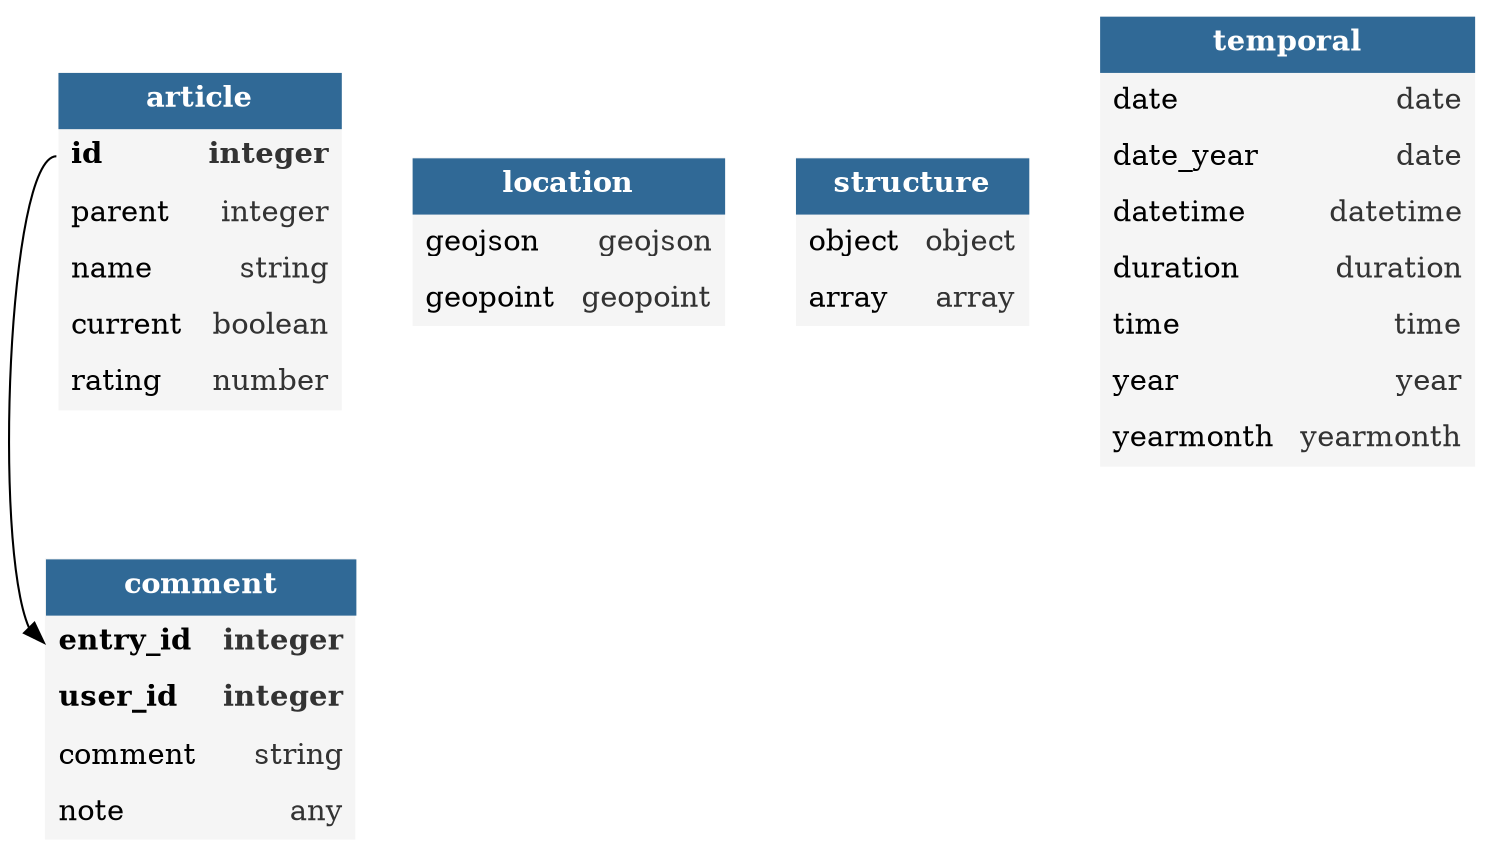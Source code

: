 digraph "None"{
    "article" [shape=plaintext,label=<<table bgcolor="#f5f5f5" border="0" cellborder="0" cellspacing="0" cellpadding="6"><tr><td colspan="2" bgcolor="#306996"><b><font color="#ffffff">article</font></b></td></tr><tr><td port="idn" align="left"><b>id</b></td><td port="idt" align="right"><b><font color="#333333">integer</font></b></td></tr><tr><td port="parentn" align="left">parent</td><td port="parentt" align="right"><font color="#333333">integer</font></td></tr><tr><td port="namen" align="left">name</td><td port="namet" align="right"><font color="#333333">string</font></td></tr><tr><td port="currentn" align="left">current</td><td port="currentt" align="right"><font color="#333333">boolean</font></td></tr><tr><td port="ratingn" align="left">rating</td><td port="ratingt" align="right"><font color="#333333">number</font></td></tr></table>>]
	"comment" [shape=plaintext,label=<<table bgcolor="#f5f5f5" border="0" cellborder="0" cellspacing="0" cellpadding="6"><tr><td colspan="2" bgcolor="#306996"><b><font color="#ffffff">comment</font></b></td></tr><tr><td port="entry_idn" align="left"><b>entry_id</b></td><td port="entry_idt" align="right"><b><font color="#333333">integer</font></b></td></tr><tr><td port="user_idn" align="left"><b>user_id</b></td><td port="user_idt" align="right"><b><font color="#333333">integer</font></b></td></tr><tr><td port="commentn" align="left">comment</td><td port="commentt" align="right"><font color="#333333">string</font></td></tr><tr><td port="noten" align="left">note</td><td port="notet" align="right"><font color="#333333">any</font></td></tr></table>>]
	"location" [shape=plaintext,label=<<table bgcolor="#f5f5f5" border="0" cellborder="0" cellspacing="0" cellpadding="6"><tr><td colspan="2" bgcolor="#306996"><b><font color="#ffffff">location</font></b></td></tr><tr><td port="geojsonn" align="left">geojson</td><td port="geojsont" align="right"><font color="#333333">geojson</font></td></tr><tr><td port="geopointn" align="left">geopoint</td><td port="geopointt" align="right"><font color="#333333">geopoint</font></td></tr></table>>]
	"structure" [shape=plaintext,label=<<table bgcolor="#f5f5f5" border="0" cellborder="0" cellspacing="0" cellpadding="6"><tr><td colspan="2" bgcolor="#306996"><b><font color="#ffffff">structure</font></b></td></tr><tr><td port="objectn" align="left">object</td><td port="objectt" align="right"><font color="#333333">object</font></td></tr><tr><td port="arrayn" align="left">array</td><td port="arrayt" align="right"><font color="#333333">array</font></td></tr></table>>]
	"temporal" [shape=plaintext,label=<<table bgcolor="#f5f5f5" border="0" cellborder="0" cellspacing="0" cellpadding="6"><tr><td colspan="2" bgcolor="#306996"><b><font color="#ffffff">temporal</font></b></td></tr><tr><td port="daten" align="left">date</td><td port="datet" align="right"><font color="#333333">date</font></td></tr><tr><td port="date_yearn" align="left">date_year</td><td port="date_yeart" align="right"><font color="#333333">date</font></td></tr><tr><td port="datetimen" align="left">datetime</td><td port="datetimet" align="right"><font color="#333333">datetime</font></td></tr><tr><td port="durationn" align="left">duration</td><td port="durationt" align="right"><font color="#333333">duration</font></td></tr><tr><td port="timen" align="left">time</td><td port="timet" align="right"><font color="#333333">time</font></td></tr><tr><td port="yearn" align="left">year</td><td port="yeart" align="right"><font color="#333333">year</font></td></tr><tr><td port="yearmonthn" align="left">yearmonth</td><td port="yearmontht" align="right"><font color="#333333">yearmonth</font></td></tr></table>>]
    "article":idn -> "comment":entry_idn;
}